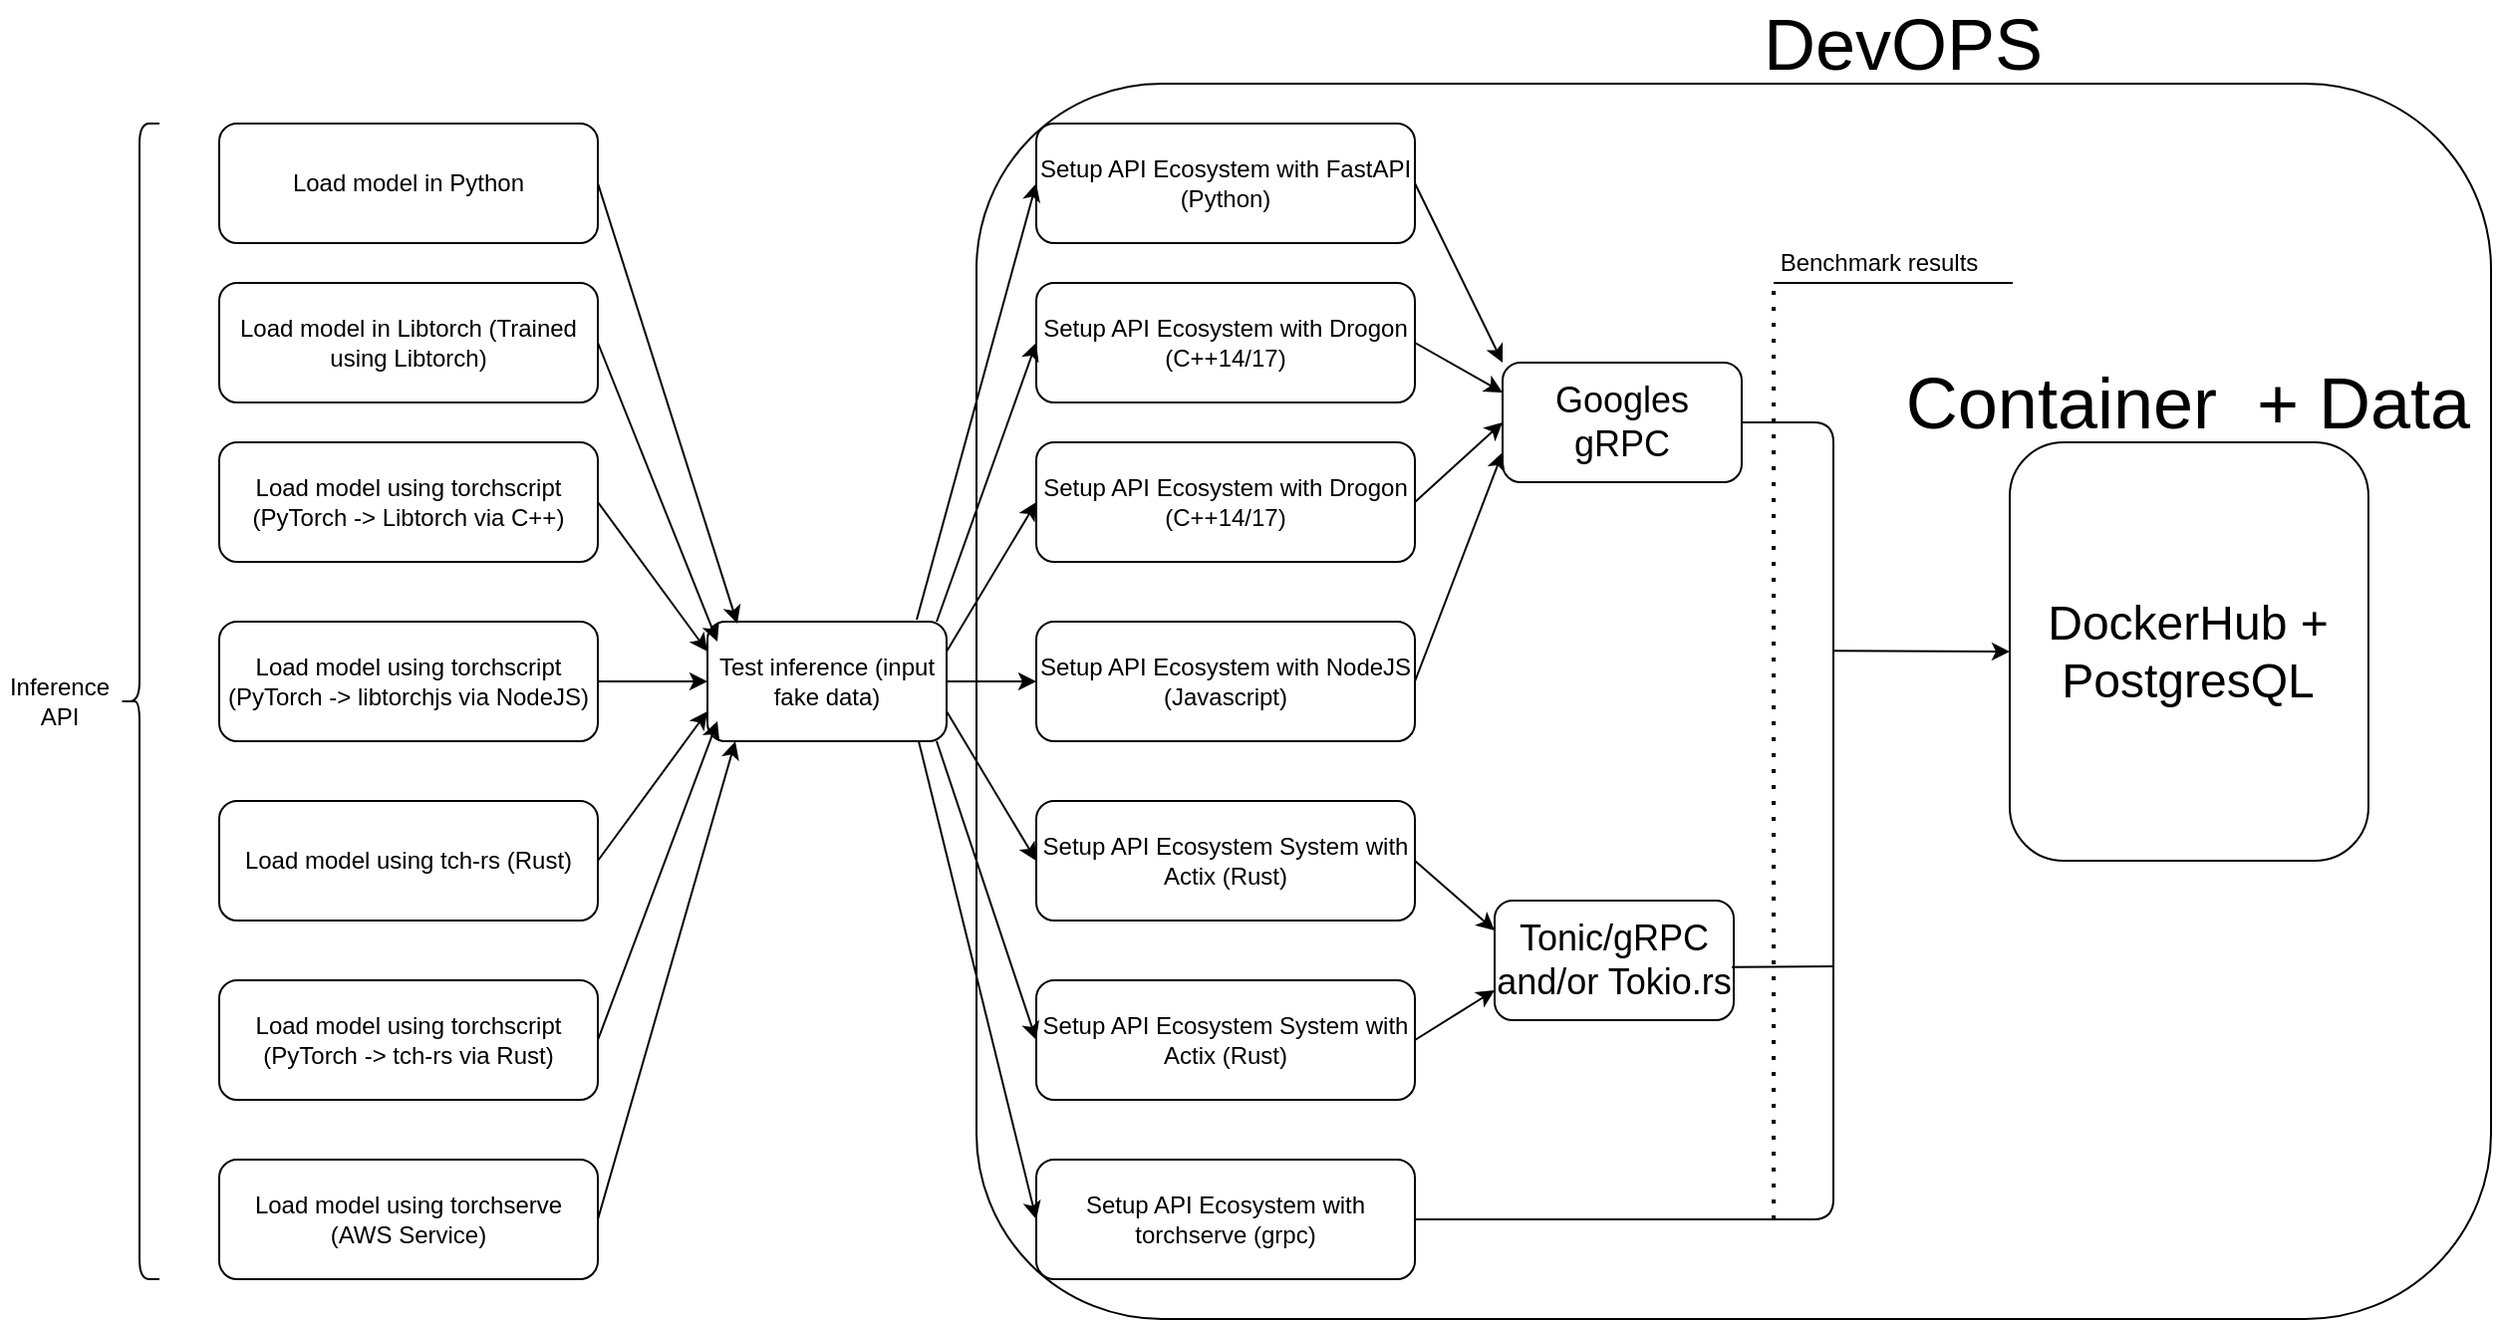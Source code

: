 <mxfile version="14.4.3" type="device"><diagram id="GYVkuEOxgB0mAOuSIx2_" name="Page-1"><mxGraphModel dx="1086" dy="806" grid="1" gridSize="10" guides="1" tooltips="1" connect="1" arrows="1" fold="1" page="1" pageScale="1" pageWidth="850" pageHeight="1100" math="0" shadow="0"><root><mxCell id="0"/><mxCell id="1" parent="0"/><mxCell id="Na-iPgTW-0jDXnZ8IZhE-1" value="" style="rounded=1;whiteSpace=wrap;html=1;" parent="1" vertex="1"><mxGeometry x="630" y="100" width="760" height="620" as="geometry"/></mxCell><mxCell id="Na-iPgTW-0jDXnZ8IZhE-2" value="" style="shape=curlyBracket;whiteSpace=wrap;html=1;rounded=1;" parent="1" vertex="1"><mxGeometry x="200" y="120" width="20" height="580" as="geometry"/></mxCell><mxCell id="Na-iPgTW-0jDXnZ8IZhE-3" value="Inference API" style="text;html=1;strokeColor=none;fillColor=none;align=center;verticalAlign=middle;whiteSpace=wrap;rounded=0;" parent="1" vertex="1"><mxGeometry x="140" y="400" width="60" height="20" as="geometry"/></mxCell><mxCell id="Na-iPgTW-0jDXnZ8IZhE-5" value="Load model in Python" style="rounded=1;whiteSpace=wrap;html=1;" parent="1" vertex="1"><mxGeometry x="250" y="120" width="190" height="60" as="geometry"/></mxCell><mxCell id="Na-iPgTW-0jDXnZ8IZhE-6" value="Load model using torchscript (PyTorch -&amp;gt; Libtorch via C++)" style="rounded=1;whiteSpace=wrap;html=1;" parent="1" vertex="1"><mxGeometry x="250" y="280" width="190" height="60" as="geometry"/></mxCell><mxCell id="Na-iPgTW-0jDXnZ8IZhE-7" value="Load model using&amp;nbsp;torchscript (PyTorch -&amp;gt; libtorchjs via NodeJS)" style="rounded=1;whiteSpace=wrap;html=1;" parent="1" vertex="1"><mxGeometry x="250" y="370" width="190" height="60" as="geometry"/></mxCell><mxCell id="Na-iPgTW-0jDXnZ8IZhE-8" value="Load model using tch-rs (Rust)" style="rounded=1;whiteSpace=wrap;html=1;" parent="1" vertex="1"><mxGeometry x="250" y="460" width="190" height="60" as="geometry"/></mxCell><mxCell id="Na-iPgTW-0jDXnZ8IZhE-10" value="Load model in Libtorch (Trained using Libtorch)" style="rounded=1;whiteSpace=wrap;html=1;" parent="1" vertex="1"><mxGeometry x="250" y="200" width="190" height="60" as="geometry"/></mxCell><mxCell id="Na-iPgTW-0jDXnZ8IZhE-11" value="Load model using torchscript (PyTorch -&amp;gt; tch-rs via Rust)" style="rounded=1;whiteSpace=wrap;html=1;" parent="1" vertex="1"><mxGeometry x="250" y="550" width="190" height="60" as="geometry"/></mxCell><mxCell id="Na-iPgTW-0jDXnZ8IZhE-12" value="Setup API Ecosystem with FastAPI (Python)" style="rounded=1;whiteSpace=wrap;html=1;" parent="1" vertex="1"><mxGeometry x="660" y="120" width="190" height="60" as="geometry"/></mxCell><mxCell id="Na-iPgTW-0jDXnZ8IZhE-13" value="Setup API Ecosystem with Drogon (C++14/17)" style="rounded=1;whiteSpace=wrap;html=1;" parent="1" vertex="1"><mxGeometry x="660" y="200" width="190" height="60" as="geometry"/></mxCell><mxCell id="Na-iPgTW-0jDXnZ8IZhE-14" value="Setup API Ecosystem with Drogon (C++14/17)" style="rounded=1;whiteSpace=wrap;html=1;" parent="1" vertex="1"><mxGeometry x="660" y="280" width="190" height="60" as="geometry"/></mxCell><mxCell id="Na-iPgTW-0jDXnZ8IZhE-15" value="Setup API Ecosystem with NodeJS (Javascript)" style="rounded=1;whiteSpace=wrap;html=1;" parent="1" vertex="1"><mxGeometry x="660" y="370" width="190" height="60" as="geometry"/></mxCell><mxCell id="Na-iPgTW-0jDXnZ8IZhE-16" value="Setup API Ecosystem&amp;nbsp;System with Actix (Rust)" style="rounded=1;whiteSpace=wrap;html=1;" parent="1" vertex="1"><mxGeometry x="660" y="460" width="190" height="60" as="geometry"/></mxCell><mxCell id="Na-iPgTW-0jDXnZ8IZhE-17" value="Setup API Ecosystem&amp;nbsp;System with Actix (Rust)" style="rounded=1;whiteSpace=wrap;html=1;" parent="1" vertex="1"><mxGeometry x="660" y="550" width="190" height="60" as="geometry"/></mxCell><mxCell id="Na-iPgTW-0jDXnZ8IZhE-21" value="Load model using torchserve (AWS Service)" style="rounded=1;whiteSpace=wrap;html=1;" parent="1" vertex="1"><mxGeometry x="250" y="640" width="190" height="60" as="geometry"/></mxCell><mxCell id="Na-iPgTW-0jDXnZ8IZhE-22" value="Setup API Ecosystem&amp;nbsp;with torchserve (grpc)" style="rounded=1;whiteSpace=wrap;html=1;" parent="1" vertex="1"><mxGeometry x="660" y="640" width="190" height="60" as="geometry"/></mxCell><mxCell id="Na-iPgTW-0jDXnZ8IZhE-23" value="Test inference (input fake data)" style="rounded=1;whiteSpace=wrap;html=1;" parent="1" vertex="1"><mxGeometry x="495" y="370" width="120" height="60" as="geometry"/></mxCell><mxCell id="Na-iPgTW-0jDXnZ8IZhE-24" value="" style="endArrow=classic;html=1;exitX=1;exitY=0.5;exitDx=0;exitDy=0;entryX=0.125;entryY=0.017;entryDx=0;entryDy=0;entryPerimeter=0;" parent="1" source="Na-iPgTW-0jDXnZ8IZhE-5" target="Na-iPgTW-0jDXnZ8IZhE-23" edge="1"><mxGeometry width="50" height="50" relative="1" as="geometry"><mxPoint x="660" y="460" as="sourcePoint"/><mxPoint x="710" y="410" as="targetPoint"/></mxGeometry></mxCell><mxCell id="Na-iPgTW-0jDXnZ8IZhE-25" value="" style="endArrow=classic;html=1;exitX=1;exitY=0.5;exitDx=0;exitDy=0;" parent="1" source="Na-iPgTW-0jDXnZ8IZhE-10" edge="1"><mxGeometry width="50" height="50" relative="1" as="geometry"><mxPoint x="660" y="460" as="sourcePoint"/><mxPoint x="500" y="380" as="targetPoint"/></mxGeometry></mxCell><mxCell id="Na-iPgTW-0jDXnZ8IZhE-26" value="" style="endArrow=classic;html=1;exitX=1;exitY=0.5;exitDx=0;exitDy=0;entryX=0;entryY=0.25;entryDx=0;entryDy=0;" parent="1" source="Na-iPgTW-0jDXnZ8IZhE-6" target="Na-iPgTW-0jDXnZ8IZhE-23" edge="1"><mxGeometry width="50" height="50" relative="1" as="geometry"><mxPoint x="660" y="460" as="sourcePoint"/><mxPoint x="710" y="410" as="targetPoint"/></mxGeometry></mxCell><mxCell id="Na-iPgTW-0jDXnZ8IZhE-27" value="" style="endArrow=classic;html=1;exitX=1;exitY=0.5;exitDx=0;exitDy=0;entryX=0;entryY=0.75;entryDx=0;entryDy=0;" parent="1" source="Na-iPgTW-0jDXnZ8IZhE-8" target="Na-iPgTW-0jDXnZ8IZhE-23" edge="1"><mxGeometry width="50" height="50" relative="1" as="geometry"><mxPoint x="660" y="460" as="sourcePoint"/><mxPoint x="710" y="410" as="targetPoint"/></mxGeometry></mxCell><mxCell id="Na-iPgTW-0jDXnZ8IZhE-28" value="" style="endArrow=classic;html=1;exitX=1;exitY=0.5;exitDx=0;exitDy=0;" parent="1" source="Na-iPgTW-0jDXnZ8IZhE-11" edge="1"><mxGeometry width="50" height="50" relative="1" as="geometry"><mxPoint x="660" y="460" as="sourcePoint"/><mxPoint x="500" y="420" as="targetPoint"/></mxGeometry></mxCell><mxCell id="Na-iPgTW-0jDXnZ8IZhE-29" value="" style="endArrow=classic;html=1;exitX=1;exitY=0.5;exitDx=0;exitDy=0;" parent="1" source="Na-iPgTW-0jDXnZ8IZhE-21" edge="1"><mxGeometry width="50" height="50" relative="1" as="geometry"><mxPoint x="660" y="460" as="sourcePoint"/><mxPoint x="509" y="430" as="targetPoint"/></mxGeometry></mxCell><mxCell id="Na-iPgTW-0jDXnZ8IZhE-30" value="" style="endArrow=classic;html=1;entryX=0;entryY=0.5;entryDx=0;entryDy=0;exitX=0.875;exitY=-0.017;exitDx=0;exitDy=0;exitPerimeter=0;" parent="1" source="Na-iPgTW-0jDXnZ8IZhE-23" target="Na-iPgTW-0jDXnZ8IZhE-12" edge="1"><mxGeometry width="50" height="50" relative="1" as="geometry"><mxPoint x="550" y="420" as="sourcePoint"/><mxPoint x="600" y="370" as="targetPoint"/></mxGeometry></mxCell><mxCell id="Na-iPgTW-0jDXnZ8IZhE-31" value="" style="endArrow=classic;html=1;entryX=0;entryY=0.5;entryDx=0;entryDy=0;" parent="1" target="Na-iPgTW-0jDXnZ8IZhE-13" edge="1"><mxGeometry width="50" height="50" relative="1" as="geometry"><mxPoint x="610" y="370" as="sourcePoint"/><mxPoint x="600" y="370" as="targetPoint"/></mxGeometry></mxCell><mxCell id="Na-iPgTW-0jDXnZ8IZhE-32" value="" style="endArrow=classic;html=1;entryX=0;entryY=0.5;entryDx=0;entryDy=0;exitX=1;exitY=0.25;exitDx=0;exitDy=0;" parent="1" source="Na-iPgTW-0jDXnZ8IZhE-23" target="Na-iPgTW-0jDXnZ8IZhE-14" edge="1"><mxGeometry width="50" height="50" relative="1" as="geometry"><mxPoint x="550" y="420" as="sourcePoint"/><mxPoint x="600" y="370" as="targetPoint"/></mxGeometry></mxCell><mxCell id="Na-iPgTW-0jDXnZ8IZhE-33" value="" style="endArrow=classic;html=1;entryX=0;entryY=0.5;entryDx=0;entryDy=0;exitX=1;exitY=0.5;exitDx=0;exitDy=0;" parent="1" source="Na-iPgTW-0jDXnZ8IZhE-23" target="Na-iPgTW-0jDXnZ8IZhE-15" edge="1"><mxGeometry width="50" height="50" relative="1" as="geometry"><mxPoint x="550" y="420" as="sourcePoint"/><mxPoint x="600" y="370" as="targetPoint"/></mxGeometry></mxCell><mxCell id="Na-iPgTW-0jDXnZ8IZhE-34" value="" style="endArrow=classic;html=1;entryX=0;entryY=0.5;entryDx=0;entryDy=0;exitX=1;exitY=0.75;exitDx=0;exitDy=0;" parent="1" source="Na-iPgTW-0jDXnZ8IZhE-23" target="Na-iPgTW-0jDXnZ8IZhE-16" edge="1"><mxGeometry width="50" height="50" relative="1" as="geometry"><mxPoint x="550" y="420" as="sourcePoint"/><mxPoint x="600" y="370" as="targetPoint"/></mxGeometry></mxCell><mxCell id="Na-iPgTW-0jDXnZ8IZhE-35" value="" style="endArrow=classic;html=1;entryX=0;entryY=0.5;entryDx=0;entryDy=0;" parent="1" target="Na-iPgTW-0jDXnZ8IZhE-17" edge="1"><mxGeometry width="50" height="50" relative="1" as="geometry"><mxPoint x="610" y="430" as="sourcePoint"/><mxPoint x="620" y="555" as="targetPoint"/></mxGeometry></mxCell><mxCell id="Na-iPgTW-0jDXnZ8IZhE-36" value="" style="endArrow=classic;html=1;entryX=0;entryY=0.5;entryDx=0;entryDy=0;" parent="1" target="Na-iPgTW-0jDXnZ8IZhE-22" edge="1"><mxGeometry width="50" height="50" relative="1" as="geometry"><mxPoint x="601" y="430" as="sourcePoint"/><mxPoint x="600" y="370" as="targetPoint"/></mxGeometry></mxCell><mxCell id="Na-iPgTW-0jDXnZ8IZhE-37" value="" style="endArrow=classic;html=1;exitX=1;exitY=0.5;exitDx=0;exitDy=0;entryX=0;entryY=0.5;entryDx=0;entryDy=0;" parent="1" source="Na-iPgTW-0jDXnZ8IZhE-7" target="Na-iPgTW-0jDXnZ8IZhE-23" edge="1"><mxGeometry width="50" height="50" relative="1" as="geometry"><mxPoint x="550" y="420" as="sourcePoint"/><mxPoint x="600" y="370" as="targetPoint"/></mxGeometry></mxCell><mxCell id="Na-iPgTW-0jDXnZ8IZhE-38" value="&lt;font style=&quot;font-size: 18px&quot;&gt;Googles gRPC&lt;/font&gt;" style="rounded=1;whiteSpace=wrap;html=1;" parent="1" vertex="1"><mxGeometry x="893.99" y="240" width="120" height="60" as="geometry"/></mxCell><mxCell id="Na-iPgTW-0jDXnZ8IZhE-39" value="" style="endArrow=classic;html=1;entryX=0;entryY=0;entryDx=0;entryDy=0;exitX=1;exitY=0.5;exitDx=0;exitDy=0;" parent="1" source="Na-iPgTW-0jDXnZ8IZhE-12" target="Na-iPgTW-0jDXnZ8IZhE-38" edge="1"><mxGeometry width="50" height="50" relative="1" as="geometry"><mxPoint x="860" y="450" as="sourcePoint"/><mxPoint x="910" y="400" as="targetPoint"/></mxGeometry></mxCell><mxCell id="Na-iPgTW-0jDXnZ8IZhE-40" value="" style="endArrow=classic;html=1;entryX=0;entryY=0.25;entryDx=0;entryDy=0;exitX=1;exitY=0.5;exitDx=0;exitDy=0;" parent="1" source="Na-iPgTW-0jDXnZ8IZhE-13" target="Na-iPgTW-0jDXnZ8IZhE-38" edge="1"><mxGeometry width="50" height="50" relative="1" as="geometry"><mxPoint x="860" y="450" as="sourcePoint"/><mxPoint x="910" y="400" as="targetPoint"/></mxGeometry></mxCell><mxCell id="Na-iPgTW-0jDXnZ8IZhE-41" value="" style="endArrow=classic;html=1;entryX=0;entryY=0.5;entryDx=0;entryDy=0;exitX=1;exitY=0.5;exitDx=0;exitDy=0;" parent="1" source="Na-iPgTW-0jDXnZ8IZhE-14" target="Na-iPgTW-0jDXnZ8IZhE-38" edge="1"><mxGeometry width="50" height="50" relative="1" as="geometry"><mxPoint x="860" y="450" as="sourcePoint"/><mxPoint x="910" y="400" as="targetPoint"/></mxGeometry></mxCell><mxCell id="Na-iPgTW-0jDXnZ8IZhE-42" value="" style="endArrow=classic;html=1;entryX=0;entryY=0.75;entryDx=0;entryDy=0;exitX=1;exitY=0.5;exitDx=0;exitDy=0;" parent="1" source="Na-iPgTW-0jDXnZ8IZhE-15" target="Na-iPgTW-0jDXnZ8IZhE-38" edge="1"><mxGeometry width="50" height="50" relative="1" as="geometry"><mxPoint x="860" y="450" as="sourcePoint"/><mxPoint x="910" y="400" as="targetPoint"/></mxGeometry></mxCell><mxCell id="Na-iPgTW-0jDXnZ8IZhE-43" value="&lt;font style=&quot;font-size: 18px&quot;&gt;Tonic/gRPC and/or Tokio.rs&lt;/font&gt;" style="rounded=1;whiteSpace=wrap;html=1;" parent="1" vertex="1"><mxGeometry x="890" y="510" width="120" height="60" as="geometry"/></mxCell><mxCell id="Na-iPgTW-0jDXnZ8IZhE-44" value="" style="endArrow=classic;html=1;entryX=0;entryY=0.25;entryDx=0;entryDy=0;exitX=1;exitY=0.5;exitDx=0;exitDy=0;" parent="1" source="Na-iPgTW-0jDXnZ8IZhE-16" target="Na-iPgTW-0jDXnZ8IZhE-43" edge="1"><mxGeometry width="50" height="50" relative="1" as="geometry"><mxPoint x="860" y="450" as="sourcePoint"/><mxPoint x="910" y="400" as="targetPoint"/></mxGeometry></mxCell><mxCell id="Na-iPgTW-0jDXnZ8IZhE-45" value="" style="endArrow=classic;html=1;entryX=0;entryY=0.75;entryDx=0;entryDy=0;exitX=1;exitY=0.5;exitDx=0;exitDy=0;" parent="1" source="Na-iPgTW-0jDXnZ8IZhE-17" target="Na-iPgTW-0jDXnZ8IZhE-43" edge="1"><mxGeometry width="50" height="50" relative="1" as="geometry"><mxPoint x="860" y="450" as="sourcePoint"/><mxPoint x="910" y="400" as="targetPoint"/></mxGeometry></mxCell><mxCell id="Na-iPgTW-0jDXnZ8IZhE-46" value="&lt;font style=&quot;font-size: 36px&quot;&gt;DevOPS&lt;/font&gt;" style="text;html=1;strokeColor=none;fillColor=none;align=center;verticalAlign=middle;whiteSpace=wrap;rounded=0;" parent="1" vertex="1"><mxGeometry x="1060" y="70" width="70" height="20" as="geometry"/></mxCell><mxCell id="Na-iPgTW-0jDXnZ8IZhE-47" value="" style="endArrow=classic;html=1;entryX=0;entryY=0.5;entryDx=0;entryDy=0;" parent="1" target="Na-iPgTW-0jDXnZ8IZhE-52" edge="1"><mxGeometry width="50" height="50" relative="1" as="geometry"><mxPoint x="1060" y="384.58" as="sourcePoint"/><mxPoint x="1180" y="384.58" as="targetPoint"/></mxGeometry></mxCell><mxCell id="Na-iPgTW-0jDXnZ8IZhE-48" value="" style="endArrow=none;html=1;exitX=1;exitY=0.5;exitDx=0;exitDy=0;" parent="1" source="Na-iPgTW-0jDXnZ8IZhE-38" edge="1"><mxGeometry width="50" height="50" relative="1" as="geometry"><mxPoint x="1140" y="270" as="sourcePoint"/><mxPoint x="1060" y="390" as="targetPoint"/><Array as="points"><mxPoint x="1060" y="270"/><mxPoint x="1060" y="330"/></Array></mxGeometry></mxCell><mxCell id="Na-iPgTW-0jDXnZ8IZhE-49" value="" style="endArrow=none;html=1;" parent="1" edge="1"><mxGeometry width="50" height="50" relative="1" as="geometry"><mxPoint x="1060" y="550" as="sourcePoint"/><mxPoint x="1060" y="390" as="targetPoint"/></mxGeometry></mxCell><mxCell id="Na-iPgTW-0jDXnZ8IZhE-50" value="" style="endArrow=none;html=1;exitX=0.992;exitY=0.556;exitDx=0;exitDy=0;exitPerimeter=0;" parent="1" source="Na-iPgTW-0jDXnZ8IZhE-43" edge="1"><mxGeometry width="50" height="50" relative="1" as="geometry"><mxPoint x="1170" y="480" as="sourcePoint"/><mxPoint x="1060" y="543" as="targetPoint"/></mxGeometry></mxCell><mxCell id="Na-iPgTW-0jDXnZ8IZhE-51" value="" style="endArrow=none;html=1;exitX=1;exitY=0.5;exitDx=0;exitDy=0;" parent="1" source="Na-iPgTW-0jDXnZ8IZhE-22" edge="1"><mxGeometry width="50" height="50" relative="1" as="geometry"><mxPoint x="1220" y="530" as="sourcePoint"/><mxPoint x="1060" y="550" as="targetPoint"/><Array as="points"><mxPoint x="1060" y="670"/><mxPoint x="1060" y="570"/></Array></mxGeometry></mxCell><mxCell id="Na-iPgTW-0jDXnZ8IZhE-52" value="&lt;font style=&quot;font-size: 24px&quot;&gt;DockerHub + PostgresQL&lt;/font&gt;" style="rounded=1;whiteSpace=wrap;html=1;" parent="1" vertex="1"><mxGeometry x="1148.49" y="280" width="180" height="210" as="geometry"/></mxCell><mxCell id="Na-iPgTW-0jDXnZ8IZhE-53" value="&lt;span style=&quot;font-size: 36px&quot;&gt;Container&amp;nbsp; + Data&lt;/span&gt;" style="text;html=1;strokeColor=none;fillColor=none;align=center;verticalAlign=middle;whiteSpace=wrap;rounded=0;" parent="1" vertex="1"><mxGeometry x="1083.49" y="240" width="310" height="40" as="geometry"/></mxCell><mxCell id="Na-iPgTW-0jDXnZ8IZhE-54" value="Benchmark results" style="text;html=1;strokeColor=none;fillColor=none;align=center;verticalAlign=middle;whiteSpace=wrap;rounded=0;" parent="1" vertex="1"><mxGeometry x="982.5" y="180" width="200" height="20" as="geometry"/></mxCell><mxCell id="Na-iPgTW-0jDXnZ8IZhE-55" value="" style="endArrow=none;html=1;" parent="1" edge="1"><mxGeometry width="50" height="50" relative="1" as="geometry"><mxPoint x="1030" y="200" as="sourcePoint"/><mxPoint x="1150" y="200" as="targetPoint"/><Array as="points"><mxPoint x="1040" y="200"/></Array></mxGeometry></mxCell><mxCell id="Na-iPgTW-0jDXnZ8IZhE-56" value="" style="endArrow=none;dashed=1;html=1;dashPattern=1 3;strokeWidth=2;" parent="1" edge="1"><mxGeometry width="50" height="50" relative="1" as="geometry"><mxPoint x="1030" y="670" as="sourcePoint"/><mxPoint x="1030" y="200" as="targetPoint"/></mxGeometry></mxCell></root></mxGraphModel></diagram></mxfile>
